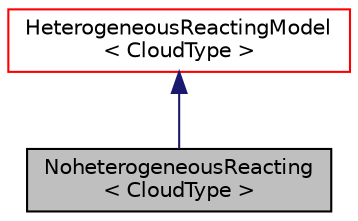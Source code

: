 digraph "NoheterogeneousReacting&lt; CloudType &gt;"
{
  bgcolor="transparent";
  edge [fontname="Helvetica",fontsize="10",labelfontname="Helvetica",labelfontsize="10"];
  node [fontname="Helvetica",fontsize="10",shape=record];
  Node1 [label="NoheterogeneousReacting\l\< CloudType \>",height=0.2,width=0.4,color="black", fillcolor="grey75", style="filled" fontcolor="black"];
  Node2 -> Node1 [dir="back",color="midnightblue",fontsize="10",style="solid",fontname="Helvetica"];
  Node2 [label="HeterogeneousReactingModel\l\< CloudType \>",height=0.2,width=0.4,color="red",URL="$classFoam_1_1HeterogeneousReactingModel.html",tooltip="Base class for heterogeneous reacting models. "];
}
